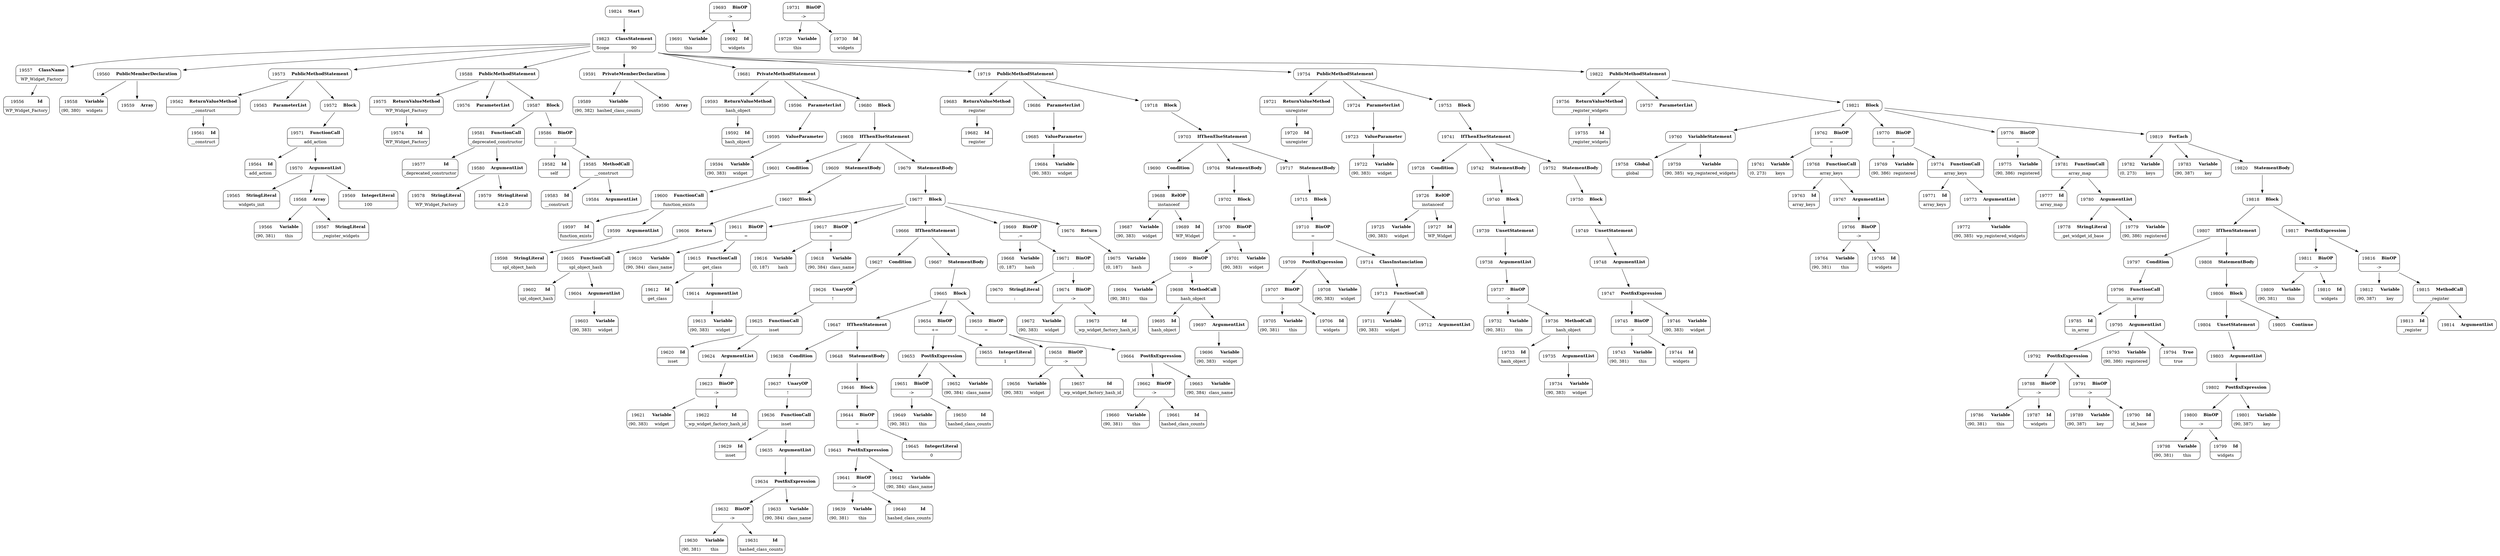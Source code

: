 digraph ast {
node [shape=none];
19556 [label=<<TABLE border='1' cellspacing='0' cellpadding='10' style='rounded' ><TR><TD border='0'>19556</TD><TD border='0'><B>Id</B></TD></TR><HR/><TR><TD border='0' cellpadding='5' colspan='2'>WP_Widget_Factory</TD></TR></TABLE>>];
19557 [label=<<TABLE border='1' cellspacing='0' cellpadding='10' style='rounded' ><TR><TD border='0'>19557</TD><TD border='0'><B>ClassName</B></TD></TR><HR/><TR><TD border='0' cellpadding='5' colspan='2'>WP_Widget_Factory</TD></TR></TABLE>>];
19557 -> 19556 [weight=2];
19558 [label=<<TABLE border='1' cellspacing='0' cellpadding='10' style='rounded' ><TR><TD border='0'>19558</TD><TD border='0'><B>Variable</B></TD></TR><HR/><TR><TD border='0' cellpadding='5'>(90, 380)</TD><TD border='0' cellpadding='5'>widgets</TD></TR></TABLE>>];
19559 [label=<<TABLE border='1' cellspacing='0' cellpadding='10' style='rounded' ><TR><TD border='0'>19559</TD><TD border='0'><B>Array</B></TD></TR></TABLE>>];
19560 [label=<<TABLE border='1' cellspacing='0' cellpadding='10' style='rounded' ><TR><TD border='0'>19560</TD><TD border='0'><B>PublicMemberDeclaration</B></TD></TR></TABLE>>];
19560 -> 19558 [weight=2];
19560 -> 19559 [weight=2];
19561 [label=<<TABLE border='1' cellspacing='0' cellpadding='10' style='rounded' ><TR><TD border='0'>19561</TD><TD border='0'><B>Id</B></TD></TR><HR/><TR><TD border='0' cellpadding='5' colspan='2'>__construct</TD></TR></TABLE>>];
19562 [label=<<TABLE border='1' cellspacing='0' cellpadding='10' style='rounded' ><TR><TD border='0'>19562</TD><TD border='0'><B>ReturnValueMethod</B></TD></TR><HR/><TR><TD border='0' cellpadding='5' colspan='2'>__construct</TD></TR></TABLE>>];
19562 -> 19561 [weight=2];
19563 [label=<<TABLE border='1' cellspacing='0' cellpadding='10' style='rounded' ><TR><TD border='0'>19563</TD><TD border='0'><B>ParameterList</B></TD></TR></TABLE>>];
19564 [label=<<TABLE border='1' cellspacing='0' cellpadding='10' style='rounded' ><TR><TD border='0'>19564</TD><TD border='0'><B>Id</B></TD></TR><HR/><TR><TD border='0' cellpadding='5' colspan='2'>add_action</TD></TR></TABLE>>];
19565 [label=<<TABLE border='1' cellspacing='0' cellpadding='10' style='rounded' ><TR><TD border='0'>19565</TD><TD border='0'><B>StringLiteral</B></TD></TR><HR/><TR><TD border='0' cellpadding='5' colspan='2'>widgets_init</TD></TR></TABLE>>];
19566 [label=<<TABLE border='1' cellspacing='0' cellpadding='10' style='rounded' ><TR><TD border='0'>19566</TD><TD border='0'><B>Variable</B></TD></TR><HR/><TR><TD border='0' cellpadding='5'>(90, 381)</TD><TD border='0' cellpadding='5'>this</TD></TR></TABLE>>];
19567 [label=<<TABLE border='1' cellspacing='0' cellpadding='10' style='rounded' ><TR><TD border='0'>19567</TD><TD border='0'><B>StringLiteral</B></TD></TR><HR/><TR><TD border='0' cellpadding='5' colspan='2'>_register_widgets</TD></TR></TABLE>>];
19568 [label=<<TABLE border='1' cellspacing='0' cellpadding='10' style='rounded' ><TR><TD border='0'>19568</TD><TD border='0'><B>Array</B></TD></TR></TABLE>>];
19568 -> 19566 [weight=2];
19568 -> 19567 [weight=2];
19569 [label=<<TABLE border='1' cellspacing='0' cellpadding='10' style='rounded' ><TR><TD border='0'>19569</TD><TD border='0'><B>IntegerLiteral</B></TD></TR><HR/><TR><TD border='0' cellpadding='5' colspan='2'>100</TD></TR></TABLE>>];
19570 [label=<<TABLE border='1' cellspacing='0' cellpadding='10' style='rounded' ><TR><TD border='0'>19570</TD><TD border='0'><B>ArgumentList</B></TD></TR></TABLE>>];
19570 -> 19565 [weight=2];
19570 -> 19568 [weight=2];
19570 -> 19569 [weight=2];
19571 [label=<<TABLE border='1' cellspacing='0' cellpadding='10' style='rounded' ><TR><TD border='0'>19571</TD><TD border='0'><B>FunctionCall</B></TD></TR><HR/><TR><TD border='0' cellpadding='5' colspan='2'>add_action</TD></TR></TABLE>>];
19571 -> 19564 [weight=2];
19571 -> 19570 [weight=2];
19572 [label=<<TABLE border='1' cellspacing='0' cellpadding='10' style='rounded' ><TR><TD border='0'>19572</TD><TD border='0'><B>Block</B></TD></TR></TABLE>>];
19572 -> 19571 [weight=2];
19573 [label=<<TABLE border='1' cellspacing='0' cellpadding='10' style='rounded' ><TR><TD border='0'>19573</TD><TD border='0'><B>PublicMethodStatement</B></TD></TR></TABLE>>];
19573 -> 19562 [weight=2];
19573 -> 19563 [weight=2];
19573 -> 19572 [weight=2];
19574 [label=<<TABLE border='1' cellspacing='0' cellpadding='10' style='rounded' ><TR><TD border='0'>19574</TD><TD border='0'><B>Id</B></TD></TR><HR/><TR><TD border='0' cellpadding='5' colspan='2'>WP_Widget_Factory</TD></TR></TABLE>>];
19575 [label=<<TABLE border='1' cellspacing='0' cellpadding='10' style='rounded' ><TR><TD border='0'>19575</TD><TD border='0'><B>ReturnValueMethod</B></TD></TR><HR/><TR><TD border='0' cellpadding='5' colspan='2'>WP_Widget_Factory</TD></TR></TABLE>>];
19575 -> 19574 [weight=2];
19576 [label=<<TABLE border='1' cellspacing='0' cellpadding='10' style='rounded' ><TR><TD border='0'>19576</TD><TD border='0'><B>ParameterList</B></TD></TR></TABLE>>];
19577 [label=<<TABLE border='1' cellspacing='0' cellpadding='10' style='rounded' ><TR><TD border='0'>19577</TD><TD border='0'><B>Id</B></TD></TR><HR/><TR><TD border='0' cellpadding='5' colspan='2'>_deprecated_constructor</TD></TR></TABLE>>];
19578 [label=<<TABLE border='1' cellspacing='0' cellpadding='10' style='rounded' ><TR><TD border='0'>19578</TD><TD border='0'><B>StringLiteral</B></TD></TR><HR/><TR><TD border='0' cellpadding='5' colspan='2'>WP_Widget_Factory</TD></TR></TABLE>>];
19579 [label=<<TABLE border='1' cellspacing='0' cellpadding='10' style='rounded' ><TR><TD border='0'>19579</TD><TD border='0'><B>StringLiteral</B></TD></TR><HR/><TR><TD border='0' cellpadding='5' colspan='2'>4.2.0</TD></TR></TABLE>>];
19580 [label=<<TABLE border='1' cellspacing='0' cellpadding='10' style='rounded' ><TR><TD border='0'>19580</TD><TD border='0'><B>ArgumentList</B></TD></TR></TABLE>>];
19580 -> 19578 [weight=2];
19580 -> 19579 [weight=2];
19581 [label=<<TABLE border='1' cellspacing='0' cellpadding='10' style='rounded' ><TR><TD border='0'>19581</TD><TD border='0'><B>FunctionCall</B></TD></TR><HR/><TR><TD border='0' cellpadding='5' colspan='2'>_deprecated_constructor</TD></TR></TABLE>>];
19581 -> 19577 [weight=2];
19581 -> 19580 [weight=2];
19582 [label=<<TABLE border='1' cellspacing='0' cellpadding='10' style='rounded' ><TR><TD border='0'>19582</TD><TD border='0'><B>Id</B></TD></TR><HR/><TR><TD border='0' cellpadding='5' colspan='2'>self</TD></TR></TABLE>>];
19583 [label=<<TABLE border='1' cellspacing='0' cellpadding='10' style='rounded' ><TR><TD border='0'>19583</TD><TD border='0'><B>Id</B></TD></TR><HR/><TR><TD border='0' cellpadding='5' colspan='2'>__construct</TD></TR></TABLE>>];
19584 [label=<<TABLE border='1' cellspacing='0' cellpadding='10' style='rounded' ><TR><TD border='0'>19584</TD><TD border='0'><B>ArgumentList</B></TD></TR></TABLE>>];
19585 [label=<<TABLE border='1' cellspacing='0' cellpadding='10' style='rounded' ><TR><TD border='0'>19585</TD><TD border='0'><B>MethodCall</B></TD></TR><HR/><TR><TD border='0' cellpadding='5' colspan='2'>__construct</TD></TR></TABLE>>];
19585 -> 19583 [weight=2];
19585 -> 19584 [weight=2];
19586 [label=<<TABLE border='1' cellspacing='0' cellpadding='10' style='rounded' ><TR><TD border='0'>19586</TD><TD border='0'><B>BinOP</B></TD></TR><HR/><TR><TD border='0' cellpadding='5' colspan='2'>::</TD></TR></TABLE>>];
19586 -> 19582 [weight=2];
19586 -> 19585 [weight=2];
19587 [label=<<TABLE border='1' cellspacing='0' cellpadding='10' style='rounded' ><TR><TD border='0'>19587</TD><TD border='0'><B>Block</B></TD></TR></TABLE>>];
19587 -> 19581 [weight=2];
19587 -> 19586 [weight=2];
19588 [label=<<TABLE border='1' cellspacing='0' cellpadding='10' style='rounded' ><TR><TD border='0'>19588</TD><TD border='0'><B>PublicMethodStatement</B></TD></TR></TABLE>>];
19588 -> 19575 [weight=2];
19588 -> 19576 [weight=2];
19588 -> 19587 [weight=2];
19589 [label=<<TABLE border='1' cellspacing='0' cellpadding='10' style='rounded' ><TR><TD border='0'>19589</TD><TD border='0'><B>Variable</B></TD></TR><HR/><TR><TD border='0' cellpadding='5'>(90, 382)</TD><TD border='0' cellpadding='5'>hashed_class_counts</TD></TR></TABLE>>];
19590 [label=<<TABLE border='1' cellspacing='0' cellpadding='10' style='rounded' ><TR><TD border='0'>19590</TD><TD border='0'><B>Array</B></TD></TR></TABLE>>];
19591 [label=<<TABLE border='1' cellspacing='0' cellpadding='10' style='rounded' ><TR><TD border='0'>19591</TD><TD border='0'><B>PrivateMemberDeclaration</B></TD></TR></TABLE>>];
19591 -> 19589 [weight=2];
19591 -> 19590 [weight=2];
19592 [label=<<TABLE border='1' cellspacing='0' cellpadding='10' style='rounded' ><TR><TD border='0'>19592</TD><TD border='0'><B>Id</B></TD></TR><HR/><TR><TD border='0' cellpadding='5' colspan='2'>hash_object</TD></TR></TABLE>>];
19593 [label=<<TABLE border='1' cellspacing='0' cellpadding='10' style='rounded' ><TR><TD border='0'>19593</TD><TD border='0'><B>ReturnValueMethod</B></TD></TR><HR/><TR><TD border='0' cellpadding='5' colspan='2'>hash_object</TD></TR></TABLE>>];
19593 -> 19592 [weight=2];
19594 [label=<<TABLE border='1' cellspacing='0' cellpadding='10' style='rounded' ><TR><TD border='0'>19594</TD><TD border='0'><B>Variable</B></TD></TR><HR/><TR><TD border='0' cellpadding='5'>(90, 383)</TD><TD border='0' cellpadding='5'>widget</TD></TR></TABLE>>];
19595 [label=<<TABLE border='1' cellspacing='0' cellpadding='10' style='rounded' ><TR><TD border='0'>19595</TD><TD border='0'><B>ValueParameter</B></TD></TR></TABLE>>];
19595 -> 19594 [weight=2];
19596 [label=<<TABLE border='1' cellspacing='0' cellpadding='10' style='rounded' ><TR><TD border='0'>19596</TD><TD border='0'><B>ParameterList</B></TD></TR></TABLE>>];
19596 -> 19595 [weight=2];
19597 [label=<<TABLE border='1' cellspacing='0' cellpadding='10' style='rounded' ><TR><TD border='0'>19597</TD><TD border='0'><B>Id</B></TD></TR><HR/><TR><TD border='0' cellpadding='5' colspan='2'>function_exists</TD></TR></TABLE>>];
19598 [label=<<TABLE border='1' cellspacing='0' cellpadding='10' style='rounded' ><TR><TD border='0'>19598</TD><TD border='0'><B>StringLiteral</B></TD></TR><HR/><TR><TD border='0' cellpadding='5' colspan='2'>spl_object_hash</TD></TR></TABLE>>];
19599 [label=<<TABLE border='1' cellspacing='0' cellpadding='10' style='rounded' ><TR><TD border='0'>19599</TD><TD border='0'><B>ArgumentList</B></TD></TR></TABLE>>];
19599 -> 19598 [weight=2];
19600 [label=<<TABLE border='1' cellspacing='0' cellpadding='10' style='rounded' ><TR><TD border='0'>19600</TD><TD border='0'><B>FunctionCall</B></TD></TR><HR/><TR><TD border='0' cellpadding='5' colspan='2'>function_exists</TD></TR></TABLE>>];
19600 -> 19597 [weight=2];
19600 -> 19599 [weight=2];
19601 [label=<<TABLE border='1' cellspacing='0' cellpadding='10' style='rounded' ><TR><TD border='0'>19601</TD><TD border='0'><B>Condition</B></TD></TR></TABLE>>];
19601 -> 19600 [weight=2];
19602 [label=<<TABLE border='1' cellspacing='0' cellpadding='10' style='rounded' ><TR><TD border='0'>19602</TD><TD border='0'><B>Id</B></TD></TR><HR/><TR><TD border='0' cellpadding='5' colspan='2'>spl_object_hash</TD></TR></TABLE>>];
19603 [label=<<TABLE border='1' cellspacing='0' cellpadding='10' style='rounded' ><TR><TD border='0'>19603</TD><TD border='0'><B>Variable</B></TD></TR><HR/><TR><TD border='0' cellpadding='5'>(90, 383)</TD><TD border='0' cellpadding='5'>widget</TD></TR></TABLE>>];
19604 [label=<<TABLE border='1' cellspacing='0' cellpadding='10' style='rounded' ><TR><TD border='0'>19604</TD><TD border='0'><B>ArgumentList</B></TD></TR></TABLE>>];
19604 -> 19603 [weight=2];
19605 [label=<<TABLE border='1' cellspacing='0' cellpadding='10' style='rounded' ><TR><TD border='0'>19605</TD><TD border='0'><B>FunctionCall</B></TD></TR><HR/><TR><TD border='0' cellpadding='5' colspan='2'>spl_object_hash</TD></TR></TABLE>>];
19605 -> 19602 [weight=2];
19605 -> 19604 [weight=2];
19606 [label=<<TABLE border='1' cellspacing='0' cellpadding='10' style='rounded' ><TR><TD border='0'>19606</TD><TD border='0'><B>Return</B></TD></TR></TABLE>>];
19606 -> 19605 [weight=2];
19607 [label=<<TABLE border='1' cellspacing='0' cellpadding='10' style='rounded' ><TR><TD border='0'>19607</TD><TD border='0'><B>Block</B></TD></TR></TABLE>>];
19607 -> 19606 [weight=2];
19608 [label=<<TABLE border='1' cellspacing='0' cellpadding='10' style='rounded' ><TR><TD border='0'>19608</TD><TD border='0'><B>IfThenElseStatement</B></TD></TR></TABLE>>];
19608 -> 19601 [weight=2];
19608 -> 19609 [weight=2];
19608 -> 19679 [weight=2];
19609 [label=<<TABLE border='1' cellspacing='0' cellpadding='10' style='rounded' ><TR><TD border='0'>19609</TD><TD border='0'><B>StatementBody</B></TD></TR></TABLE>>];
19609 -> 19607 [weight=2];
19610 [label=<<TABLE border='1' cellspacing='0' cellpadding='10' style='rounded' ><TR><TD border='0'>19610</TD><TD border='0'><B>Variable</B></TD></TR><HR/><TR><TD border='0' cellpadding='5'>(90, 384)</TD><TD border='0' cellpadding='5'>class_name</TD></TR></TABLE>>];
19611 [label=<<TABLE border='1' cellspacing='0' cellpadding='10' style='rounded' ><TR><TD border='0'>19611</TD><TD border='0'><B>BinOP</B></TD></TR><HR/><TR><TD border='0' cellpadding='5' colspan='2'>=</TD></TR></TABLE>>];
19611 -> 19610 [weight=2];
19611 -> 19615 [weight=2];
19612 [label=<<TABLE border='1' cellspacing='0' cellpadding='10' style='rounded' ><TR><TD border='0'>19612</TD><TD border='0'><B>Id</B></TD></TR><HR/><TR><TD border='0' cellpadding='5' colspan='2'>get_class</TD></TR></TABLE>>];
19613 [label=<<TABLE border='1' cellspacing='0' cellpadding='10' style='rounded' ><TR><TD border='0'>19613</TD><TD border='0'><B>Variable</B></TD></TR><HR/><TR><TD border='0' cellpadding='5'>(90, 383)</TD><TD border='0' cellpadding='5'>widget</TD></TR></TABLE>>];
19614 [label=<<TABLE border='1' cellspacing='0' cellpadding='10' style='rounded' ><TR><TD border='0'>19614</TD><TD border='0'><B>ArgumentList</B></TD></TR></TABLE>>];
19614 -> 19613 [weight=2];
19615 [label=<<TABLE border='1' cellspacing='0' cellpadding='10' style='rounded' ><TR><TD border='0'>19615</TD><TD border='0'><B>FunctionCall</B></TD></TR><HR/><TR><TD border='0' cellpadding='5' colspan='2'>get_class</TD></TR></TABLE>>];
19615 -> 19612 [weight=2];
19615 -> 19614 [weight=2];
19616 [label=<<TABLE border='1' cellspacing='0' cellpadding='10' style='rounded' ><TR><TD border='0'>19616</TD><TD border='0'><B>Variable</B></TD></TR><HR/><TR><TD border='0' cellpadding='5'>(0, 187)</TD><TD border='0' cellpadding='5'>hash</TD></TR></TABLE>>];
19617 [label=<<TABLE border='1' cellspacing='0' cellpadding='10' style='rounded' ><TR><TD border='0'>19617</TD><TD border='0'><B>BinOP</B></TD></TR><HR/><TR><TD border='0' cellpadding='5' colspan='2'>=</TD></TR></TABLE>>];
19617 -> 19616 [weight=2];
19617 -> 19618 [weight=2];
19618 [label=<<TABLE border='1' cellspacing='0' cellpadding='10' style='rounded' ><TR><TD border='0'>19618</TD><TD border='0'><B>Variable</B></TD></TR><HR/><TR><TD border='0' cellpadding='5'>(90, 384)</TD><TD border='0' cellpadding='5'>class_name</TD></TR></TABLE>>];
19620 [label=<<TABLE border='1' cellspacing='0' cellpadding='10' style='rounded' ><TR><TD border='0'>19620</TD><TD border='0'><B>Id</B></TD></TR><HR/><TR><TD border='0' cellpadding='5' colspan='2'>isset</TD></TR></TABLE>>];
19621 [label=<<TABLE border='1' cellspacing='0' cellpadding='10' style='rounded' ><TR><TD border='0'>19621</TD><TD border='0'><B>Variable</B></TD></TR><HR/><TR><TD border='0' cellpadding='5'>(90, 383)</TD><TD border='0' cellpadding='5'>widget</TD></TR></TABLE>>];
19622 [label=<<TABLE border='1' cellspacing='0' cellpadding='10' style='rounded' ><TR><TD border='0'>19622</TD><TD border='0'><B>Id</B></TD></TR><HR/><TR><TD border='0' cellpadding='5' colspan='2'>_wp_widget_factory_hash_id</TD></TR></TABLE>>];
19623 [label=<<TABLE border='1' cellspacing='0' cellpadding='10' style='rounded' ><TR><TD border='0'>19623</TD><TD border='0'><B>BinOP</B></TD></TR><HR/><TR><TD border='0' cellpadding='5' colspan='2'>-&gt;</TD></TR></TABLE>>];
19623 -> 19621 [weight=2];
19623 -> 19622 [weight=2];
19624 [label=<<TABLE border='1' cellspacing='0' cellpadding='10' style='rounded' ><TR><TD border='0'>19624</TD><TD border='0'><B>ArgumentList</B></TD></TR></TABLE>>];
19624 -> 19623 [weight=2];
19625 [label=<<TABLE border='1' cellspacing='0' cellpadding='10' style='rounded' ><TR><TD border='0'>19625</TD><TD border='0'><B>FunctionCall</B></TD></TR><HR/><TR><TD border='0' cellpadding='5' colspan='2'>isset</TD></TR></TABLE>>];
19625 -> 19620 [weight=2];
19625 -> 19624 [weight=2];
19626 [label=<<TABLE border='1' cellspacing='0' cellpadding='10' style='rounded' ><TR><TD border='0'>19626</TD><TD border='0'><B>UnaryOP</B></TD></TR><HR/><TR><TD border='0' cellpadding='5' colspan='2'>!</TD></TR></TABLE>>];
19626 -> 19625 [weight=2];
19627 [label=<<TABLE border='1' cellspacing='0' cellpadding='10' style='rounded' ><TR><TD border='0'>19627</TD><TD border='0'><B>Condition</B></TD></TR></TABLE>>];
19627 -> 19626 [weight=2];
19629 [label=<<TABLE border='1' cellspacing='0' cellpadding='10' style='rounded' ><TR><TD border='0'>19629</TD><TD border='0'><B>Id</B></TD></TR><HR/><TR><TD border='0' cellpadding='5' colspan='2'>isset</TD></TR></TABLE>>];
19630 [label=<<TABLE border='1' cellspacing='0' cellpadding='10' style='rounded' ><TR><TD border='0'>19630</TD><TD border='0'><B>Variable</B></TD></TR><HR/><TR><TD border='0' cellpadding='5'>(90, 381)</TD><TD border='0' cellpadding='5'>this</TD></TR></TABLE>>];
19631 [label=<<TABLE border='1' cellspacing='0' cellpadding='10' style='rounded' ><TR><TD border='0'>19631</TD><TD border='0'><B>Id</B></TD></TR><HR/><TR><TD border='0' cellpadding='5' colspan='2'>hashed_class_counts</TD></TR></TABLE>>];
19632 [label=<<TABLE border='1' cellspacing='0' cellpadding='10' style='rounded' ><TR><TD border='0'>19632</TD><TD border='0'><B>BinOP</B></TD></TR><HR/><TR><TD border='0' cellpadding='5' colspan='2'>-&gt;</TD></TR></TABLE>>];
19632 -> 19630 [weight=2];
19632 -> 19631 [weight=2];
19633 [label=<<TABLE border='1' cellspacing='0' cellpadding='10' style='rounded' ><TR><TD border='0'>19633</TD><TD border='0'><B>Variable</B></TD></TR><HR/><TR><TD border='0' cellpadding='5'>(90, 384)</TD><TD border='0' cellpadding='5'>class_name</TD></TR></TABLE>>];
19634 [label=<<TABLE border='1' cellspacing='0' cellpadding='10' style='rounded' ><TR><TD border='0'>19634</TD><TD border='0'><B>PostfixExpression</B></TD></TR></TABLE>>];
19634 -> 19632 [weight=2];
19634 -> 19633 [weight=2];
19635 [label=<<TABLE border='1' cellspacing='0' cellpadding='10' style='rounded' ><TR><TD border='0'>19635</TD><TD border='0'><B>ArgumentList</B></TD></TR></TABLE>>];
19635 -> 19634 [weight=2];
19636 [label=<<TABLE border='1' cellspacing='0' cellpadding='10' style='rounded' ><TR><TD border='0'>19636</TD><TD border='0'><B>FunctionCall</B></TD></TR><HR/><TR><TD border='0' cellpadding='5' colspan='2'>isset</TD></TR></TABLE>>];
19636 -> 19629 [weight=2];
19636 -> 19635 [weight=2];
19637 [label=<<TABLE border='1' cellspacing='0' cellpadding='10' style='rounded' ><TR><TD border='0'>19637</TD><TD border='0'><B>UnaryOP</B></TD></TR><HR/><TR><TD border='0' cellpadding='5' colspan='2'>!</TD></TR></TABLE>>];
19637 -> 19636 [weight=2];
19638 [label=<<TABLE border='1' cellspacing='0' cellpadding='10' style='rounded' ><TR><TD border='0'>19638</TD><TD border='0'><B>Condition</B></TD></TR></TABLE>>];
19638 -> 19637 [weight=2];
19639 [label=<<TABLE border='1' cellspacing='0' cellpadding='10' style='rounded' ><TR><TD border='0'>19639</TD><TD border='0'><B>Variable</B></TD></TR><HR/><TR><TD border='0' cellpadding='5'>(90, 381)</TD><TD border='0' cellpadding='5'>this</TD></TR></TABLE>>];
19640 [label=<<TABLE border='1' cellspacing='0' cellpadding='10' style='rounded' ><TR><TD border='0'>19640</TD><TD border='0'><B>Id</B></TD></TR><HR/><TR><TD border='0' cellpadding='5' colspan='2'>hashed_class_counts</TD></TR></TABLE>>];
19641 [label=<<TABLE border='1' cellspacing='0' cellpadding='10' style='rounded' ><TR><TD border='0'>19641</TD><TD border='0'><B>BinOP</B></TD></TR><HR/><TR><TD border='0' cellpadding='5' colspan='2'>-&gt;</TD></TR></TABLE>>];
19641 -> 19639 [weight=2];
19641 -> 19640 [weight=2];
19642 [label=<<TABLE border='1' cellspacing='0' cellpadding='10' style='rounded' ><TR><TD border='0'>19642</TD><TD border='0'><B>Variable</B></TD></TR><HR/><TR><TD border='0' cellpadding='5'>(90, 384)</TD><TD border='0' cellpadding='5'>class_name</TD></TR></TABLE>>];
19643 [label=<<TABLE border='1' cellspacing='0' cellpadding='10' style='rounded' ><TR><TD border='0'>19643</TD><TD border='0'><B>PostfixExpression</B></TD></TR></TABLE>>];
19643 -> 19641 [weight=2];
19643 -> 19642 [weight=2];
19644 [label=<<TABLE border='1' cellspacing='0' cellpadding='10' style='rounded' ><TR><TD border='0'>19644</TD><TD border='0'><B>BinOP</B></TD></TR><HR/><TR><TD border='0' cellpadding='5' colspan='2'>=</TD></TR></TABLE>>];
19644 -> 19643 [weight=2];
19644 -> 19645 [weight=2];
19645 [label=<<TABLE border='1' cellspacing='0' cellpadding='10' style='rounded' ><TR><TD border='0'>19645</TD><TD border='0'><B>IntegerLiteral</B></TD></TR><HR/><TR><TD border='0' cellpadding='5' colspan='2'>0</TD></TR></TABLE>>];
19646 [label=<<TABLE border='1' cellspacing='0' cellpadding='10' style='rounded' ><TR><TD border='0'>19646</TD><TD border='0'><B>Block</B></TD></TR></TABLE>>];
19646 -> 19644 [weight=2];
19647 [label=<<TABLE border='1' cellspacing='0' cellpadding='10' style='rounded' ><TR><TD border='0'>19647</TD><TD border='0'><B>IfThenStatement</B></TD></TR></TABLE>>];
19647 -> 19638 [weight=2];
19647 -> 19648 [weight=2];
19648 [label=<<TABLE border='1' cellspacing='0' cellpadding='10' style='rounded' ><TR><TD border='0'>19648</TD><TD border='0'><B>StatementBody</B></TD></TR></TABLE>>];
19648 -> 19646 [weight=2];
19649 [label=<<TABLE border='1' cellspacing='0' cellpadding='10' style='rounded' ><TR><TD border='0'>19649</TD><TD border='0'><B>Variable</B></TD></TR><HR/><TR><TD border='0' cellpadding='5'>(90, 381)</TD><TD border='0' cellpadding='5'>this</TD></TR></TABLE>>];
19650 [label=<<TABLE border='1' cellspacing='0' cellpadding='10' style='rounded' ><TR><TD border='0'>19650</TD><TD border='0'><B>Id</B></TD></TR><HR/><TR><TD border='0' cellpadding='5' colspan='2'>hashed_class_counts</TD></TR></TABLE>>];
19651 [label=<<TABLE border='1' cellspacing='0' cellpadding='10' style='rounded' ><TR><TD border='0'>19651</TD><TD border='0'><B>BinOP</B></TD></TR><HR/><TR><TD border='0' cellpadding='5' colspan='2'>-&gt;</TD></TR></TABLE>>];
19651 -> 19649 [weight=2];
19651 -> 19650 [weight=2];
19652 [label=<<TABLE border='1' cellspacing='0' cellpadding='10' style='rounded' ><TR><TD border='0'>19652</TD><TD border='0'><B>Variable</B></TD></TR><HR/><TR><TD border='0' cellpadding='5'>(90, 384)</TD><TD border='0' cellpadding='5'>class_name</TD></TR></TABLE>>];
19653 [label=<<TABLE border='1' cellspacing='0' cellpadding='10' style='rounded' ><TR><TD border='0'>19653</TD><TD border='0'><B>PostfixExpression</B></TD></TR></TABLE>>];
19653 -> 19651 [weight=2];
19653 -> 19652 [weight=2];
19654 [label=<<TABLE border='1' cellspacing='0' cellpadding='10' style='rounded' ><TR><TD border='0'>19654</TD><TD border='0'><B>BinOP</B></TD></TR><HR/><TR><TD border='0' cellpadding='5' colspan='2'>+=</TD></TR></TABLE>>];
19654 -> 19653 [weight=2];
19654 -> 19655 [weight=2];
19655 [label=<<TABLE border='1' cellspacing='0' cellpadding='10' style='rounded' ><TR><TD border='0'>19655</TD><TD border='0'><B>IntegerLiteral</B></TD></TR><HR/><TR><TD border='0' cellpadding='5' colspan='2'>1</TD></TR></TABLE>>];
19656 [label=<<TABLE border='1' cellspacing='0' cellpadding='10' style='rounded' ><TR><TD border='0'>19656</TD><TD border='0'><B>Variable</B></TD></TR><HR/><TR><TD border='0' cellpadding='5'>(90, 383)</TD><TD border='0' cellpadding='5'>widget</TD></TR></TABLE>>];
19657 [label=<<TABLE border='1' cellspacing='0' cellpadding='10' style='rounded' ><TR><TD border='0'>19657</TD><TD border='0'><B>Id</B></TD></TR><HR/><TR><TD border='0' cellpadding='5' colspan='2'>_wp_widget_factory_hash_id</TD></TR></TABLE>>];
19658 [label=<<TABLE border='1' cellspacing='0' cellpadding='10' style='rounded' ><TR><TD border='0'>19658</TD><TD border='0'><B>BinOP</B></TD></TR><HR/><TR><TD border='0' cellpadding='5' colspan='2'>-&gt;</TD></TR></TABLE>>];
19658 -> 19656 [weight=2];
19658 -> 19657 [weight=2];
19659 [label=<<TABLE border='1' cellspacing='0' cellpadding='10' style='rounded' ><TR><TD border='0'>19659</TD><TD border='0'><B>BinOP</B></TD></TR><HR/><TR><TD border='0' cellpadding='5' colspan='2'>=</TD></TR></TABLE>>];
19659 -> 19658 [weight=2];
19659 -> 19664 [weight=2];
19660 [label=<<TABLE border='1' cellspacing='0' cellpadding='10' style='rounded' ><TR><TD border='0'>19660</TD><TD border='0'><B>Variable</B></TD></TR><HR/><TR><TD border='0' cellpadding='5'>(90, 381)</TD><TD border='0' cellpadding='5'>this</TD></TR></TABLE>>];
19661 [label=<<TABLE border='1' cellspacing='0' cellpadding='10' style='rounded' ><TR><TD border='0'>19661</TD><TD border='0'><B>Id</B></TD></TR><HR/><TR><TD border='0' cellpadding='5' colspan='2'>hashed_class_counts</TD></TR></TABLE>>];
19662 [label=<<TABLE border='1' cellspacing='0' cellpadding='10' style='rounded' ><TR><TD border='0'>19662</TD><TD border='0'><B>BinOP</B></TD></TR><HR/><TR><TD border='0' cellpadding='5' colspan='2'>-&gt;</TD></TR></TABLE>>];
19662 -> 19660 [weight=2];
19662 -> 19661 [weight=2];
19663 [label=<<TABLE border='1' cellspacing='0' cellpadding='10' style='rounded' ><TR><TD border='0'>19663</TD><TD border='0'><B>Variable</B></TD></TR><HR/><TR><TD border='0' cellpadding='5'>(90, 384)</TD><TD border='0' cellpadding='5'>class_name</TD></TR></TABLE>>];
19664 [label=<<TABLE border='1' cellspacing='0' cellpadding='10' style='rounded' ><TR><TD border='0'>19664</TD><TD border='0'><B>PostfixExpression</B></TD></TR></TABLE>>];
19664 -> 19662 [weight=2];
19664 -> 19663 [weight=2];
19665 [label=<<TABLE border='1' cellspacing='0' cellpadding='10' style='rounded' ><TR><TD border='0'>19665</TD><TD border='0'><B>Block</B></TD></TR></TABLE>>];
19665 -> 19647 [weight=2];
19665 -> 19654 [weight=2];
19665 -> 19659 [weight=2];
19666 [label=<<TABLE border='1' cellspacing='0' cellpadding='10' style='rounded' ><TR><TD border='0'>19666</TD><TD border='0'><B>IfThenStatement</B></TD></TR></TABLE>>];
19666 -> 19627 [weight=2];
19666 -> 19667 [weight=2];
19667 [label=<<TABLE border='1' cellspacing='0' cellpadding='10' style='rounded' ><TR><TD border='0'>19667</TD><TD border='0'><B>StatementBody</B></TD></TR></TABLE>>];
19667 -> 19665 [weight=2];
19668 [label=<<TABLE border='1' cellspacing='0' cellpadding='10' style='rounded' ><TR><TD border='0'>19668</TD><TD border='0'><B>Variable</B></TD></TR><HR/><TR><TD border='0' cellpadding='5'>(0, 187)</TD><TD border='0' cellpadding='5'>hash</TD></TR></TABLE>>];
19669 [label=<<TABLE border='1' cellspacing='0' cellpadding='10' style='rounded' ><TR><TD border='0'>19669</TD><TD border='0'><B>BinOP</B></TD></TR><HR/><TR><TD border='0' cellpadding='5' colspan='2'>.=</TD></TR></TABLE>>];
19669 -> 19668 [weight=2];
19669 -> 19671 [weight=2];
19670 [label=<<TABLE border='1' cellspacing='0' cellpadding='10' style='rounded' ><TR><TD border='0'>19670</TD><TD border='0'><B>StringLiteral</B></TD></TR><HR/><TR><TD border='0' cellpadding='5' colspan='2'>:</TD></TR></TABLE>>];
19671 [label=<<TABLE border='1' cellspacing='0' cellpadding='10' style='rounded' ><TR><TD border='0'>19671</TD><TD border='0'><B>BinOP</B></TD></TR><HR/><TR><TD border='0' cellpadding='5' colspan='2'>.</TD></TR></TABLE>>];
19671 -> 19670 [weight=2];
19671 -> 19674 [weight=2];
19672 [label=<<TABLE border='1' cellspacing='0' cellpadding='10' style='rounded' ><TR><TD border='0'>19672</TD><TD border='0'><B>Variable</B></TD></TR><HR/><TR><TD border='0' cellpadding='5'>(90, 383)</TD><TD border='0' cellpadding='5'>widget</TD></TR></TABLE>>];
19673 [label=<<TABLE border='1' cellspacing='0' cellpadding='10' style='rounded' ><TR><TD border='0'>19673</TD><TD border='0'><B>Id</B></TD></TR><HR/><TR><TD border='0' cellpadding='5' colspan='2'>_wp_widget_factory_hash_id</TD></TR></TABLE>>];
19674 [label=<<TABLE border='1' cellspacing='0' cellpadding='10' style='rounded' ><TR><TD border='0'>19674</TD><TD border='0'><B>BinOP</B></TD></TR><HR/><TR><TD border='0' cellpadding='5' colspan='2'>-&gt;</TD></TR></TABLE>>];
19674 -> 19672 [weight=2];
19674 -> 19673 [weight=2];
19675 [label=<<TABLE border='1' cellspacing='0' cellpadding='10' style='rounded' ><TR><TD border='0'>19675</TD><TD border='0'><B>Variable</B></TD></TR><HR/><TR><TD border='0' cellpadding='5'>(0, 187)</TD><TD border='0' cellpadding='5'>hash</TD></TR></TABLE>>];
19676 [label=<<TABLE border='1' cellspacing='0' cellpadding='10' style='rounded' ><TR><TD border='0'>19676</TD><TD border='0'><B>Return</B></TD></TR></TABLE>>];
19676 -> 19675 [weight=2];
19677 [label=<<TABLE border='1' cellspacing='0' cellpadding='10' style='rounded' ><TR><TD border='0'>19677</TD><TD border='0'><B>Block</B></TD></TR></TABLE>>];
19677 -> 19611 [weight=2];
19677 -> 19617 [weight=2];
19677 -> 19666 [weight=2];
19677 -> 19669 [weight=2];
19677 -> 19676 [weight=2];
19679 [label=<<TABLE border='1' cellspacing='0' cellpadding='10' style='rounded' ><TR><TD border='0'>19679</TD><TD border='0'><B>StatementBody</B></TD></TR></TABLE>>];
19679 -> 19677 [weight=2];
19680 [label=<<TABLE border='1' cellspacing='0' cellpadding='10' style='rounded' ><TR><TD border='0'>19680</TD><TD border='0'><B>Block</B></TD></TR></TABLE>>];
19680 -> 19608 [weight=2];
19681 [label=<<TABLE border='1' cellspacing='0' cellpadding='10' style='rounded' ><TR><TD border='0'>19681</TD><TD border='0'><B>PrivateMethodStatement</B></TD></TR></TABLE>>];
19681 -> 19593 [weight=2];
19681 -> 19596 [weight=2];
19681 -> 19680 [weight=2];
19682 [label=<<TABLE border='1' cellspacing='0' cellpadding='10' style='rounded' ><TR><TD border='0'>19682</TD><TD border='0'><B>Id</B></TD></TR><HR/><TR><TD border='0' cellpadding='5' colspan='2'>register</TD></TR></TABLE>>];
19683 [label=<<TABLE border='1' cellspacing='0' cellpadding='10' style='rounded' ><TR><TD border='0'>19683</TD><TD border='0'><B>ReturnValueMethod</B></TD></TR><HR/><TR><TD border='0' cellpadding='5' colspan='2'>register</TD></TR></TABLE>>];
19683 -> 19682 [weight=2];
19684 [label=<<TABLE border='1' cellspacing='0' cellpadding='10' style='rounded' ><TR><TD border='0'>19684</TD><TD border='0'><B>Variable</B></TD></TR><HR/><TR><TD border='0' cellpadding='5'>(90, 383)</TD><TD border='0' cellpadding='5'>widget</TD></TR></TABLE>>];
19685 [label=<<TABLE border='1' cellspacing='0' cellpadding='10' style='rounded' ><TR><TD border='0'>19685</TD><TD border='0'><B>ValueParameter</B></TD></TR></TABLE>>];
19685 -> 19684 [weight=2];
19686 [label=<<TABLE border='1' cellspacing='0' cellpadding='10' style='rounded' ><TR><TD border='0'>19686</TD><TD border='0'><B>ParameterList</B></TD></TR></TABLE>>];
19686 -> 19685 [weight=2];
19687 [label=<<TABLE border='1' cellspacing='0' cellpadding='10' style='rounded' ><TR><TD border='0'>19687</TD><TD border='0'><B>Variable</B></TD></TR><HR/><TR><TD border='0' cellpadding='5'>(90, 383)</TD><TD border='0' cellpadding='5'>widget</TD></TR></TABLE>>];
19688 [label=<<TABLE border='1' cellspacing='0' cellpadding='10' style='rounded' ><TR><TD border='0'>19688</TD><TD border='0'><B>RelOP</B></TD></TR><HR/><TR><TD border='0' cellpadding='5' colspan='2'>instanceof</TD></TR></TABLE>>];
19688 -> 19687 [weight=2];
19688 -> 19689 [weight=2];
19689 [label=<<TABLE border='1' cellspacing='0' cellpadding='10' style='rounded' ><TR><TD border='0'>19689</TD><TD border='0'><B>Id</B></TD></TR><HR/><TR><TD border='0' cellpadding='5' colspan='2'>WP_Widget</TD></TR></TABLE>>];
19690 [label=<<TABLE border='1' cellspacing='0' cellpadding='10' style='rounded' ><TR><TD border='0'>19690</TD><TD border='0'><B>Condition</B></TD></TR></TABLE>>];
19690 -> 19688 [weight=2];
19691 [label=<<TABLE border='1' cellspacing='0' cellpadding='10' style='rounded' ><TR><TD border='0'>19691</TD><TD border='0'><B>Variable</B></TD></TR><HR/><TR><TD border='0' cellpadding='5' colspan='2'>this</TD></TR></TABLE>>];
19692 [label=<<TABLE border='1' cellspacing='0' cellpadding='10' style='rounded' ><TR><TD border='0'>19692</TD><TD border='0'><B>Id</B></TD></TR><HR/><TR><TD border='0' cellpadding='5' colspan='2'>widgets</TD></TR></TABLE>>];
19693 [label=<<TABLE border='1' cellspacing='0' cellpadding='10' style='rounded' ><TR><TD border='0'>19693</TD><TD border='0'><B>BinOP</B></TD></TR><HR/><TR><TD border='0' cellpadding='5' colspan='2'>-&gt;</TD></TR></TABLE>>];
19693 -> 19691 [weight=2];
19693 -> 19692 [weight=2];
19694 [label=<<TABLE border='1' cellspacing='0' cellpadding='10' style='rounded' ><TR><TD border='0'>19694</TD><TD border='0'><B>Variable</B></TD></TR><HR/><TR><TD border='0' cellpadding='5'>(90, 381)</TD><TD border='0' cellpadding='5'>this</TD></TR></TABLE>>];
19695 [label=<<TABLE border='1' cellspacing='0' cellpadding='10' style='rounded' ><TR><TD border='0'>19695</TD><TD border='0'><B>Id</B></TD></TR><HR/><TR><TD border='0' cellpadding='5' colspan='2'>hash_object</TD></TR></TABLE>>];
19696 [label=<<TABLE border='1' cellspacing='0' cellpadding='10' style='rounded' ><TR><TD border='0'>19696</TD><TD border='0'><B>Variable</B></TD></TR><HR/><TR><TD border='0' cellpadding='5'>(90, 383)</TD><TD border='0' cellpadding='5'>widget</TD></TR></TABLE>>];
19697 [label=<<TABLE border='1' cellspacing='0' cellpadding='10' style='rounded' ><TR><TD border='0'>19697</TD><TD border='0'><B>ArgumentList</B></TD></TR></TABLE>>];
19697 -> 19696 [weight=2];
19698 [label=<<TABLE border='1' cellspacing='0' cellpadding='10' style='rounded' ><TR><TD border='0'>19698</TD><TD border='0'><B>MethodCall</B></TD></TR><HR/><TR><TD border='0' cellpadding='5' colspan='2'>hash_object</TD></TR></TABLE>>];
19698 -> 19695 [weight=2];
19698 -> 19697 [weight=2];
19699 [label=<<TABLE border='1' cellspacing='0' cellpadding='10' style='rounded' ><TR><TD border='0'>19699</TD><TD border='0'><B>BinOP</B></TD></TR><HR/><TR><TD border='0' cellpadding='5' colspan='2'>-&gt;</TD></TR></TABLE>>];
19699 -> 19694 [weight=2];
19699 -> 19698 [weight=2];
19700 [label=<<TABLE border='1' cellspacing='0' cellpadding='10' style='rounded' ><TR><TD border='0'>19700</TD><TD border='0'><B>BinOP</B></TD></TR><HR/><TR><TD border='0' cellpadding='5' colspan='2'>=</TD></TR></TABLE>>];
19700 -> 19699 [weight=2];
19700 -> 19701 [weight=2];
19701 [label=<<TABLE border='1' cellspacing='0' cellpadding='10' style='rounded' ><TR><TD border='0'>19701</TD><TD border='0'><B>Variable</B></TD></TR><HR/><TR><TD border='0' cellpadding='5'>(90, 383)</TD><TD border='0' cellpadding='5'>widget</TD></TR></TABLE>>];
19702 [label=<<TABLE border='1' cellspacing='0' cellpadding='10' style='rounded' ><TR><TD border='0'>19702</TD><TD border='0'><B>Block</B></TD></TR></TABLE>>];
19702 -> 19700 [weight=2];
19703 [label=<<TABLE border='1' cellspacing='0' cellpadding='10' style='rounded' ><TR><TD border='0'>19703</TD><TD border='0'><B>IfThenElseStatement</B></TD></TR></TABLE>>];
19703 -> 19690 [weight=2];
19703 -> 19704 [weight=2];
19703 -> 19717 [weight=2];
19704 [label=<<TABLE border='1' cellspacing='0' cellpadding='10' style='rounded' ><TR><TD border='0'>19704</TD><TD border='0'><B>StatementBody</B></TD></TR></TABLE>>];
19704 -> 19702 [weight=2];
19705 [label=<<TABLE border='1' cellspacing='0' cellpadding='10' style='rounded' ><TR><TD border='0'>19705</TD><TD border='0'><B>Variable</B></TD></TR><HR/><TR><TD border='0' cellpadding='5'>(90, 381)</TD><TD border='0' cellpadding='5'>this</TD></TR></TABLE>>];
19706 [label=<<TABLE border='1' cellspacing='0' cellpadding='10' style='rounded' ><TR><TD border='0'>19706</TD><TD border='0'><B>Id</B></TD></TR><HR/><TR><TD border='0' cellpadding='5' colspan='2'>widgets</TD></TR></TABLE>>];
19707 [label=<<TABLE border='1' cellspacing='0' cellpadding='10' style='rounded' ><TR><TD border='0'>19707</TD><TD border='0'><B>BinOP</B></TD></TR><HR/><TR><TD border='0' cellpadding='5' colspan='2'>-&gt;</TD></TR></TABLE>>];
19707 -> 19705 [weight=2];
19707 -> 19706 [weight=2];
19708 [label=<<TABLE border='1' cellspacing='0' cellpadding='10' style='rounded' ><TR><TD border='0'>19708</TD><TD border='0'><B>Variable</B></TD></TR><HR/><TR><TD border='0' cellpadding='5'>(90, 383)</TD><TD border='0' cellpadding='5'>widget</TD></TR></TABLE>>];
19709 [label=<<TABLE border='1' cellspacing='0' cellpadding='10' style='rounded' ><TR><TD border='0'>19709</TD><TD border='0'><B>PostfixExpression</B></TD></TR></TABLE>>];
19709 -> 19707 [weight=2];
19709 -> 19708 [weight=2];
19710 [label=<<TABLE border='1' cellspacing='0' cellpadding='10' style='rounded' ><TR><TD border='0'>19710</TD><TD border='0'><B>BinOP</B></TD></TR><HR/><TR><TD border='0' cellpadding='5' colspan='2'>=</TD></TR></TABLE>>];
19710 -> 19709 [weight=2];
19710 -> 19714 [weight=2];
19711 [label=<<TABLE border='1' cellspacing='0' cellpadding='10' style='rounded' ><TR><TD border='0'>19711</TD><TD border='0'><B>Variable</B></TD></TR><HR/><TR><TD border='0' cellpadding='5'>(90, 383)</TD><TD border='0' cellpadding='5'>widget</TD></TR></TABLE>>];
19712 [label=<<TABLE border='1' cellspacing='0' cellpadding='10' style='rounded' ><TR><TD border='0'>19712</TD><TD border='0'><B>ArgumentList</B></TD></TR></TABLE>>];
19713 [label=<<TABLE border='1' cellspacing='0' cellpadding='10' style='rounded' ><TR><TD border='0'>19713</TD><TD border='0'><B>FunctionCall</B></TD></TR></TABLE>>];
19713 -> 19711 [weight=2];
19713 -> 19712 [weight=2];
19714 [label=<<TABLE border='1' cellspacing='0' cellpadding='10' style='rounded' ><TR><TD border='0'>19714</TD><TD border='0'><B>ClassInstanciation</B></TD></TR></TABLE>>];
19714 -> 19713 [weight=2];
19715 [label=<<TABLE border='1' cellspacing='0' cellpadding='10' style='rounded' ><TR><TD border='0'>19715</TD><TD border='0'><B>Block</B></TD></TR></TABLE>>];
19715 -> 19710 [weight=2];
19717 [label=<<TABLE border='1' cellspacing='0' cellpadding='10' style='rounded' ><TR><TD border='0'>19717</TD><TD border='0'><B>StatementBody</B></TD></TR></TABLE>>];
19717 -> 19715 [weight=2];
19718 [label=<<TABLE border='1' cellspacing='0' cellpadding='10' style='rounded' ><TR><TD border='0'>19718</TD><TD border='0'><B>Block</B></TD></TR></TABLE>>];
19718 -> 19703 [weight=2];
19719 [label=<<TABLE border='1' cellspacing='0' cellpadding='10' style='rounded' ><TR><TD border='0'>19719</TD><TD border='0'><B>PublicMethodStatement</B></TD></TR></TABLE>>];
19719 -> 19683 [weight=2];
19719 -> 19686 [weight=2];
19719 -> 19718 [weight=2];
19720 [label=<<TABLE border='1' cellspacing='0' cellpadding='10' style='rounded' ><TR><TD border='0'>19720</TD><TD border='0'><B>Id</B></TD></TR><HR/><TR><TD border='0' cellpadding='5' colspan='2'>unregister</TD></TR></TABLE>>];
19721 [label=<<TABLE border='1' cellspacing='0' cellpadding='10' style='rounded' ><TR><TD border='0'>19721</TD><TD border='0'><B>ReturnValueMethod</B></TD></TR><HR/><TR><TD border='0' cellpadding='5' colspan='2'>unregister</TD></TR></TABLE>>];
19721 -> 19720 [weight=2];
19722 [label=<<TABLE border='1' cellspacing='0' cellpadding='10' style='rounded' ><TR><TD border='0'>19722</TD><TD border='0'><B>Variable</B></TD></TR><HR/><TR><TD border='0' cellpadding='5'>(90, 383)</TD><TD border='0' cellpadding='5'>widget</TD></TR></TABLE>>];
19723 [label=<<TABLE border='1' cellspacing='0' cellpadding='10' style='rounded' ><TR><TD border='0'>19723</TD><TD border='0'><B>ValueParameter</B></TD></TR></TABLE>>];
19723 -> 19722 [weight=2];
19724 [label=<<TABLE border='1' cellspacing='0' cellpadding='10' style='rounded' ><TR><TD border='0'>19724</TD><TD border='0'><B>ParameterList</B></TD></TR></TABLE>>];
19724 -> 19723 [weight=2];
19725 [label=<<TABLE border='1' cellspacing='0' cellpadding='10' style='rounded' ><TR><TD border='0'>19725</TD><TD border='0'><B>Variable</B></TD></TR><HR/><TR><TD border='0' cellpadding='5'>(90, 383)</TD><TD border='0' cellpadding='5'>widget</TD></TR></TABLE>>];
19726 [label=<<TABLE border='1' cellspacing='0' cellpadding='10' style='rounded' ><TR><TD border='0'>19726</TD><TD border='0'><B>RelOP</B></TD></TR><HR/><TR><TD border='0' cellpadding='5' colspan='2'>instanceof</TD></TR></TABLE>>];
19726 -> 19725 [weight=2];
19726 -> 19727 [weight=2];
19727 [label=<<TABLE border='1' cellspacing='0' cellpadding='10' style='rounded' ><TR><TD border='0'>19727</TD><TD border='0'><B>Id</B></TD></TR><HR/><TR><TD border='0' cellpadding='5' colspan='2'>WP_Widget</TD></TR></TABLE>>];
19728 [label=<<TABLE border='1' cellspacing='0' cellpadding='10' style='rounded' ><TR><TD border='0'>19728</TD><TD border='0'><B>Condition</B></TD></TR></TABLE>>];
19728 -> 19726 [weight=2];
19729 [label=<<TABLE border='1' cellspacing='0' cellpadding='10' style='rounded' ><TR><TD border='0'>19729</TD><TD border='0'><B>Variable</B></TD></TR><HR/><TR><TD border='0' cellpadding='5' colspan='2'>this</TD></TR></TABLE>>];
19730 [label=<<TABLE border='1' cellspacing='0' cellpadding='10' style='rounded' ><TR><TD border='0'>19730</TD><TD border='0'><B>Id</B></TD></TR><HR/><TR><TD border='0' cellpadding='5' colspan='2'>widgets</TD></TR></TABLE>>];
19731 [label=<<TABLE border='1' cellspacing='0' cellpadding='10' style='rounded' ><TR><TD border='0'>19731</TD><TD border='0'><B>BinOP</B></TD></TR><HR/><TR><TD border='0' cellpadding='5' colspan='2'>-&gt;</TD></TR></TABLE>>];
19731 -> 19729 [weight=2];
19731 -> 19730 [weight=2];
19732 [label=<<TABLE border='1' cellspacing='0' cellpadding='10' style='rounded' ><TR><TD border='0'>19732</TD><TD border='0'><B>Variable</B></TD></TR><HR/><TR><TD border='0' cellpadding='5'>(90, 381)</TD><TD border='0' cellpadding='5'>this</TD></TR></TABLE>>];
19733 [label=<<TABLE border='1' cellspacing='0' cellpadding='10' style='rounded' ><TR><TD border='0'>19733</TD><TD border='0'><B>Id</B></TD></TR><HR/><TR><TD border='0' cellpadding='5' colspan='2'>hash_object</TD></TR></TABLE>>];
19734 [label=<<TABLE border='1' cellspacing='0' cellpadding='10' style='rounded' ><TR><TD border='0'>19734</TD><TD border='0'><B>Variable</B></TD></TR><HR/><TR><TD border='0' cellpadding='5'>(90, 383)</TD><TD border='0' cellpadding='5'>widget</TD></TR></TABLE>>];
19735 [label=<<TABLE border='1' cellspacing='0' cellpadding='10' style='rounded' ><TR><TD border='0'>19735</TD><TD border='0'><B>ArgumentList</B></TD></TR></TABLE>>];
19735 -> 19734 [weight=2];
19736 [label=<<TABLE border='1' cellspacing='0' cellpadding='10' style='rounded' ><TR><TD border='0'>19736</TD><TD border='0'><B>MethodCall</B></TD></TR><HR/><TR><TD border='0' cellpadding='5' colspan='2'>hash_object</TD></TR></TABLE>>];
19736 -> 19733 [weight=2];
19736 -> 19735 [weight=2];
19737 [label=<<TABLE border='1' cellspacing='0' cellpadding='10' style='rounded' ><TR><TD border='0'>19737</TD><TD border='0'><B>BinOP</B></TD></TR><HR/><TR><TD border='0' cellpadding='5' colspan='2'>-&gt;</TD></TR></TABLE>>];
19737 -> 19732 [weight=2];
19737 -> 19736 [weight=2];
19738 [label=<<TABLE border='1' cellspacing='0' cellpadding='10' style='rounded' ><TR><TD border='0'>19738</TD><TD border='0'><B>ArgumentList</B></TD></TR></TABLE>>];
19738 -> 19737 [weight=2];
19739 [label=<<TABLE border='1' cellspacing='0' cellpadding='10' style='rounded' ><TR><TD border='0'>19739</TD><TD border='0'><B>UnsetStatement</B></TD></TR></TABLE>>];
19739 -> 19738 [weight=2];
19740 [label=<<TABLE border='1' cellspacing='0' cellpadding='10' style='rounded' ><TR><TD border='0'>19740</TD><TD border='0'><B>Block</B></TD></TR></TABLE>>];
19740 -> 19739 [weight=2];
19741 [label=<<TABLE border='1' cellspacing='0' cellpadding='10' style='rounded' ><TR><TD border='0'>19741</TD><TD border='0'><B>IfThenElseStatement</B></TD></TR></TABLE>>];
19741 -> 19728 [weight=2];
19741 -> 19742 [weight=2];
19741 -> 19752 [weight=2];
19742 [label=<<TABLE border='1' cellspacing='0' cellpadding='10' style='rounded' ><TR><TD border='0'>19742</TD><TD border='0'><B>StatementBody</B></TD></TR></TABLE>>];
19742 -> 19740 [weight=2];
19743 [label=<<TABLE border='1' cellspacing='0' cellpadding='10' style='rounded' ><TR><TD border='0'>19743</TD><TD border='0'><B>Variable</B></TD></TR><HR/><TR><TD border='0' cellpadding='5'>(90, 381)</TD><TD border='0' cellpadding='5'>this</TD></TR></TABLE>>];
19744 [label=<<TABLE border='1' cellspacing='0' cellpadding='10' style='rounded' ><TR><TD border='0'>19744</TD><TD border='0'><B>Id</B></TD></TR><HR/><TR><TD border='0' cellpadding='5' colspan='2'>widgets</TD></TR></TABLE>>];
19745 [label=<<TABLE border='1' cellspacing='0' cellpadding='10' style='rounded' ><TR><TD border='0'>19745</TD><TD border='0'><B>BinOP</B></TD></TR><HR/><TR><TD border='0' cellpadding='5' colspan='2'>-&gt;</TD></TR></TABLE>>];
19745 -> 19743 [weight=2];
19745 -> 19744 [weight=2];
19746 [label=<<TABLE border='1' cellspacing='0' cellpadding='10' style='rounded' ><TR><TD border='0'>19746</TD><TD border='0'><B>Variable</B></TD></TR><HR/><TR><TD border='0' cellpadding='5'>(90, 383)</TD><TD border='0' cellpadding='5'>widget</TD></TR></TABLE>>];
19747 [label=<<TABLE border='1' cellspacing='0' cellpadding='10' style='rounded' ><TR><TD border='0'>19747</TD><TD border='0'><B>PostfixExpression</B></TD></TR></TABLE>>];
19747 -> 19745 [weight=2];
19747 -> 19746 [weight=2];
19748 [label=<<TABLE border='1' cellspacing='0' cellpadding='10' style='rounded' ><TR><TD border='0'>19748</TD><TD border='0'><B>ArgumentList</B></TD></TR></TABLE>>];
19748 -> 19747 [weight=2];
19749 [label=<<TABLE border='1' cellspacing='0' cellpadding='10' style='rounded' ><TR><TD border='0'>19749</TD><TD border='0'><B>UnsetStatement</B></TD></TR></TABLE>>];
19749 -> 19748 [weight=2];
19750 [label=<<TABLE border='1' cellspacing='0' cellpadding='10' style='rounded' ><TR><TD border='0'>19750</TD><TD border='0'><B>Block</B></TD></TR></TABLE>>];
19750 -> 19749 [weight=2];
19752 [label=<<TABLE border='1' cellspacing='0' cellpadding='10' style='rounded' ><TR><TD border='0'>19752</TD><TD border='0'><B>StatementBody</B></TD></TR></TABLE>>];
19752 -> 19750 [weight=2];
19753 [label=<<TABLE border='1' cellspacing='0' cellpadding='10' style='rounded' ><TR><TD border='0'>19753</TD><TD border='0'><B>Block</B></TD></TR></TABLE>>];
19753 -> 19741 [weight=2];
19754 [label=<<TABLE border='1' cellspacing='0' cellpadding='10' style='rounded' ><TR><TD border='0'>19754</TD><TD border='0'><B>PublicMethodStatement</B></TD></TR></TABLE>>];
19754 -> 19721 [weight=2];
19754 -> 19724 [weight=2];
19754 -> 19753 [weight=2];
19755 [label=<<TABLE border='1' cellspacing='0' cellpadding='10' style='rounded' ><TR><TD border='0'>19755</TD><TD border='0'><B>Id</B></TD></TR><HR/><TR><TD border='0' cellpadding='5' colspan='2'>_register_widgets</TD></TR></TABLE>>];
19756 [label=<<TABLE border='1' cellspacing='0' cellpadding='10' style='rounded' ><TR><TD border='0'>19756</TD><TD border='0'><B>ReturnValueMethod</B></TD></TR><HR/><TR><TD border='0' cellpadding='5' colspan='2'>_register_widgets</TD></TR></TABLE>>];
19756 -> 19755 [weight=2];
19757 [label=<<TABLE border='1' cellspacing='0' cellpadding='10' style='rounded' ><TR><TD border='0'>19757</TD><TD border='0'><B>ParameterList</B></TD></TR></TABLE>>];
19758 [label=<<TABLE border='1' cellspacing='0' cellpadding='10' style='rounded' ><TR><TD border='0'>19758</TD><TD border='0'><B>Global</B></TD></TR><HR/><TR><TD border='0' cellpadding='5' colspan='2'>global</TD></TR></TABLE>>];
19759 [label=<<TABLE border='1' cellspacing='0' cellpadding='10' style='rounded' ><TR><TD border='0'>19759</TD><TD border='0'><B>Variable</B></TD></TR><HR/><TR><TD border='0' cellpadding='5'>(90, 385)</TD><TD border='0' cellpadding='5'>wp_registered_widgets</TD></TR></TABLE>>];
19760 [label=<<TABLE border='1' cellspacing='0' cellpadding='10' style='rounded' ><TR><TD border='0'>19760</TD><TD border='0'><B>VariableStatement</B></TD></TR></TABLE>>];
19760 -> 19758 [weight=2];
19760 -> 19759 [weight=2];
19761 [label=<<TABLE border='1' cellspacing='0' cellpadding='10' style='rounded' ><TR><TD border='0'>19761</TD><TD border='0'><B>Variable</B></TD></TR><HR/><TR><TD border='0' cellpadding='5'>(0, 273)</TD><TD border='0' cellpadding='5'>keys</TD></TR></TABLE>>];
19762 [label=<<TABLE border='1' cellspacing='0' cellpadding='10' style='rounded' ><TR><TD border='0'>19762</TD><TD border='0'><B>BinOP</B></TD></TR><HR/><TR><TD border='0' cellpadding='5' colspan='2'>=</TD></TR></TABLE>>];
19762 -> 19761 [weight=2];
19762 -> 19768 [weight=2];
19763 [label=<<TABLE border='1' cellspacing='0' cellpadding='10' style='rounded' ><TR><TD border='0'>19763</TD><TD border='0'><B>Id</B></TD></TR><HR/><TR><TD border='0' cellpadding='5' colspan='2'>array_keys</TD></TR></TABLE>>];
19764 [label=<<TABLE border='1' cellspacing='0' cellpadding='10' style='rounded' ><TR><TD border='0'>19764</TD><TD border='0'><B>Variable</B></TD></TR><HR/><TR><TD border='0' cellpadding='5'>(90, 381)</TD><TD border='0' cellpadding='5'>this</TD></TR></TABLE>>];
19765 [label=<<TABLE border='1' cellspacing='0' cellpadding='10' style='rounded' ><TR><TD border='0'>19765</TD><TD border='0'><B>Id</B></TD></TR><HR/><TR><TD border='0' cellpadding='5' colspan='2'>widgets</TD></TR></TABLE>>];
19766 [label=<<TABLE border='1' cellspacing='0' cellpadding='10' style='rounded' ><TR><TD border='0'>19766</TD><TD border='0'><B>BinOP</B></TD></TR><HR/><TR><TD border='0' cellpadding='5' colspan='2'>-&gt;</TD></TR></TABLE>>];
19766 -> 19764 [weight=2];
19766 -> 19765 [weight=2];
19767 [label=<<TABLE border='1' cellspacing='0' cellpadding='10' style='rounded' ><TR><TD border='0'>19767</TD><TD border='0'><B>ArgumentList</B></TD></TR></TABLE>>];
19767 -> 19766 [weight=2];
19768 [label=<<TABLE border='1' cellspacing='0' cellpadding='10' style='rounded' ><TR><TD border='0'>19768</TD><TD border='0'><B>FunctionCall</B></TD></TR><HR/><TR><TD border='0' cellpadding='5' colspan='2'>array_keys</TD></TR></TABLE>>];
19768 -> 19763 [weight=2];
19768 -> 19767 [weight=2];
19769 [label=<<TABLE border='1' cellspacing='0' cellpadding='10' style='rounded' ><TR><TD border='0'>19769</TD><TD border='0'><B>Variable</B></TD></TR><HR/><TR><TD border='0' cellpadding='5'>(90, 386)</TD><TD border='0' cellpadding='5'>registered</TD></TR></TABLE>>];
19770 [label=<<TABLE border='1' cellspacing='0' cellpadding='10' style='rounded' ><TR><TD border='0'>19770</TD><TD border='0'><B>BinOP</B></TD></TR><HR/><TR><TD border='0' cellpadding='5' colspan='2'>=</TD></TR></TABLE>>];
19770 -> 19769 [weight=2];
19770 -> 19774 [weight=2];
19771 [label=<<TABLE border='1' cellspacing='0' cellpadding='10' style='rounded' ><TR><TD border='0'>19771</TD><TD border='0'><B>Id</B></TD></TR><HR/><TR><TD border='0' cellpadding='5' colspan='2'>array_keys</TD></TR></TABLE>>];
19772 [label=<<TABLE border='1' cellspacing='0' cellpadding='10' style='rounded' ><TR><TD border='0'>19772</TD><TD border='0'><B>Variable</B></TD></TR><HR/><TR><TD border='0' cellpadding='5'>(90, 385)</TD><TD border='0' cellpadding='5'>wp_registered_widgets</TD></TR></TABLE>>];
19773 [label=<<TABLE border='1' cellspacing='0' cellpadding='10' style='rounded' ><TR><TD border='0'>19773</TD><TD border='0'><B>ArgumentList</B></TD></TR></TABLE>>];
19773 -> 19772 [weight=2];
19774 [label=<<TABLE border='1' cellspacing='0' cellpadding='10' style='rounded' ><TR><TD border='0'>19774</TD><TD border='0'><B>FunctionCall</B></TD></TR><HR/><TR><TD border='0' cellpadding='5' colspan='2'>array_keys</TD></TR></TABLE>>];
19774 -> 19771 [weight=2];
19774 -> 19773 [weight=2];
19775 [label=<<TABLE border='1' cellspacing='0' cellpadding='10' style='rounded' ><TR><TD border='0'>19775</TD><TD border='0'><B>Variable</B></TD></TR><HR/><TR><TD border='0' cellpadding='5'>(90, 386)</TD><TD border='0' cellpadding='5'>registered</TD></TR></TABLE>>];
19776 [label=<<TABLE border='1' cellspacing='0' cellpadding='10' style='rounded' ><TR><TD border='0'>19776</TD><TD border='0'><B>BinOP</B></TD></TR><HR/><TR><TD border='0' cellpadding='5' colspan='2'>=</TD></TR></TABLE>>];
19776 -> 19775 [weight=2];
19776 -> 19781 [weight=2];
19777 [label=<<TABLE border='1' cellspacing='0' cellpadding='10' style='rounded' ><TR><TD border='0'>19777</TD><TD border='0'><B>Id</B></TD></TR><HR/><TR><TD border='0' cellpadding='5' colspan='2'>array_map</TD></TR></TABLE>>];
19778 [label=<<TABLE border='1' cellspacing='0' cellpadding='10' style='rounded' ><TR><TD border='0'>19778</TD><TD border='0'><B>StringLiteral</B></TD></TR><HR/><TR><TD border='0' cellpadding='5' colspan='2'>_get_widget_id_base</TD></TR></TABLE>>];
19779 [label=<<TABLE border='1' cellspacing='0' cellpadding='10' style='rounded' ><TR><TD border='0'>19779</TD><TD border='0'><B>Variable</B></TD></TR><HR/><TR><TD border='0' cellpadding='5'>(90, 386)</TD><TD border='0' cellpadding='5'>registered</TD></TR></TABLE>>];
19780 [label=<<TABLE border='1' cellspacing='0' cellpadding='10' style='rounded' ><TR><TD border='0'>19780</TD><TD border='0'><B>ArgumentList</B></TD></TR></TABLE>>];
19780 -> 19778 [weight=2];
19780 -> 19779 [weight=2];
19781 [label=<<TABLE border='1' cellspacing='0' cellpadding='10' style='rounded' ><TR><TD border='0'>19781</TD><TD border='0'><B>FunctionCall</B></TD></TR><HR/><TR><TD border='0' cellpadding='5' colspan='2'>array_map</TD></TR></TABLE>>];
19781 -> 19777 [weight=2];
19781 -> 19780 [weight=2];
19782 [label=<<TABLE border='1' cellspacing='0' cellpadding='10' style='rounded' ><TR><TD border='0'>19782</TD><TD border='0'><B>Variable</B></TD></TR><HR/><TR><TD border='0' cellpadding='5'>(0, 273)</TD><TD border='0' cellpadding='5'>keys</TD></TR></TABLE>>];
19783 [label=<<TABLE border='1' cellspacing='0' cellpadding='10' style='rounded' ><TR><TD border='0'>19783</TD><TD border='0'><B>Variable</B></TD></TR><HR/><TR><TD border='0' cellpadding='5'>(90, 387)</TD><TD border='0' cellpadding='5'>key</TD></TR></TABLE>>];
19785 [label=<<TABLE border='1' cellspacing='0' cellpadding='10' style='rounded' ><TR><TD border='0'>19785</TD><TD border='0'><B>Id</B></TD></TR><HR/><TR><TD border='0' cellpadding='5' colspan='2'>in_array</TD></TR></TABLE>>];
19786 [label=<<TABLE border='1' cellspacing='0' cellpadding='10' style='rounded' ><TR><TD border='0'>19786</TD><TD border='0'><B>Variable</B></TD></TR><HR/><TR><TD border='0' cellpadding='5'>(90, 381)</TD><TD border='0' cellpadding='5'>this</TD></TR></TABLE>>];
19787 [label=<<TABLE border='1' cellspacing='0' cellpadding='10' style='rounded' ><TR><TD border='0'>19787</TD><TD border='0'><B>Id</B></TD></TR><HR/><TR><TD border='0' cellpadding='5' colspan='2'>widgets</TD></TR></TABLE>>];
19788 [label=<<TABLE border='1' cellspacing='0' cellpadding='10' style='rounded' ><TR><TD border='0'>19788</TD><TD border='0'><B>BinOP</B></TD></TR><HR/><TR><TD border='0' cellpadding='5' colspan='2'>-&gt;</TD></TR></TABLE>>];
19788 -> 19786 [weight=2];
19788 -> 19787 [weight=2];
19789 [label=<<TABLE border='1' cellspacing='0' cellpadding='10' style='rounded' ><TR><TD border='0'>19789</TD><TD border='0'><B>Variable</B></TD></TR><HR/><TR><TD border='0' cellpadding='5'>(90, 387)</TD><TD border='0' cellpadding='5'>key</TD></TR></TABLE>>];
19790 [label=<<TABLE border='1' cellspacing='0' cellpadding='10' style='rounded' ><TR><TD border='0'>19790</TD><TD border='0'><B>Id</B></TD></TR><HR/><TR><TD border='0' cellpadding='5' colspan='2'>id_base</TD></TR></TABLE>>];
19791 [label=<<TABLE border='1' cellspacing='0' cellpadding='10' style='rounded' ><TR><TD border='0'>19791</TD><TD border='0'><B>BinOP</B></TD></TR><HR/><TR><TD border='0' cellpadding='5' colspan='2'>-&gt;</TD></TR></TABLE>>];
19791 -> 19789 [weight=2];
19791 -> 19790 [weight=2];
19792 [label=<<TABLE border='1' cellspacing='0' cellpadding='10' style='rounded' ><TR><TD border='0'>19792</TD><TD border='0'><B>PostfixExpression</B></TD></TR></TABLE>>];
19792 -> 19788 [weight=2];
19792 -> 19791 [weight=2];
19793 [label=<<TABLE border='1' cellspacing='0' cellpadding='10' style='rounded' ><TR><TD border='0'>19793</TD><TD border='0'><B>Variable</B></TD></TR><HR/><TR><TD border='0' cellpadding='5'>(90, 386)</TD><TD border='0' cellpadding='5'>registered</TD></TR></TABLE>>];
19794 [label=<<TABLE border='1' cellspacing='0' cellpadding='10' style='rounded' ><TR><TD border='0'>19794</TD><TD border='0'><B>True</B></TD></TR><HR/><TR><TD border='0' cellpadding='5' colspan='2'>true</TD></TR></TABLE>>];
19795 [label=<<TABLE border='1' cellspacing='0' cellpadding='10' style='rounded' ><TR><TD border='0'>19795</TD><TD border='0'><B>ArgumentList</B></TD></TR></TABLE>>];
19795 -> 19792 [weight=2];
19795 -> 19793 [weight=2];
19795 -> 19794 [weight=2];
19796 [label=<<TABLE border='1' cellspacing='0' cellpadding='10' style='rounded' ><TR><TD border='0'>19796</TD><TD border='0'><B>FunctionCall</B></TD></TR><HR/><TR><TD border='0' cellpadding='5' colspan='2'>in_array</TD></TR></TABLE>>];
19796 -> 19785 [weight=2];
19796 -> 19795 [weight=2];
19797 [label=<<TABLE border='1' cellspacing='0' cellpadding='10' style='rounded' ><TR><TD border='0'>19797</TD><TD border='0'><B>Condition</B></TD></TR></TABLE>>];
19797 -> 19796 [weight=2];
19798 [label=<<TABLE border='1' cellspacing='0' cellpadding='10' style='rounded' ><TR><TD border='0'>19798</TD><TD border='0'><B>Variable</B></TD></TR><HR/><TR><TD border='0' cellpadding='5'>(90, 381)</TD><TD border='0' cellpadding='5'>this</TD></TR></TABLE>>];
19799 [label=<<TABLE border='1' cellspacing='0' cellpadding='10' style='rounded' ><TR><TD border='0'>19799</TD><TD border='0'><B>Id</B></TD></TR><HR/><TR><TD border='0' cellpadding='5' colspan='2'>widgets</TD></TR></TABLE>>];
19800 [label=<<TABLE border='1' cellspacing='0' cellpadding='10' style='rounded' ><TR><TD border='0'>19800</TD><TD border='0'><B>BinOP</B></TD></TR><HR/><TR><TD border='0' cellpadding='5' colspan='2'>-&gt;</TD></TR></TABLE>>];
19800 -> 19798 [weight=2];
19800 -> 19799 [weight=2];
19801 [label=<<TABLE border='1' cellspacing='0' cellpadding='10' style='rounded' ><TR><TD border='0'>19801</TD><TD border='0'><B>Variable</B></TD></TR><HR/><TR><TD border='0' cellpadding='5'>(90, 387)</TD><TD border='0' cellpadding='5'>key</TD></TR></TABLE>>];
19802 [label=<<TABLE border='1' cellspacing='0' cellpadding='10' style='rounded' ><TR><TD border='0'>19802</TD><TD border='0'><B>PostfixExpression</B></TD></TR></TABLE>>];
19802 -> 19800 [weight=2];
19802 -> 19801 [weight=2];
19803 [label=<<TABLE border='1' cellspacing='0' cellpadding='10' style='rounded' ><TR><TD border='0'>19803</TD><TD border='0'><B>ArgumentList</B></TD></TR></TABLE>>];
19803 -> 19802 [weight=2];
19804 [label=<<TABLE border='1' cellspacing='0' cellpadding='10' style='rounded' ><TR><TD border='0'>19804</TD><TD border='0'><B>UnsetStatement</B></TD></TR></TABLE>>];
19804 -> 19803 [weight=2];
19805 [label=<<TABLE border='1' cellspacing='0' cellpadding='10' style='rounded' ><TR><TD border='0'>19805</TD><TD border='0'><B>Continue</B></TD></TR></TABLE>>];
19806 [label=<<TABLE border='1' cellspacing='0' cellpadding='10' style='rounded' ><TR><TD border='0'>19806</TD><TD border='0'><B>Block</B></TD></TR></TABLE>>];
19806 -> 19804 [weight=2];
19806 -> 19805 [weight=2];
19807 [label=<<TABLE border='1' cellspacing='0' cellpadding='10' style='rounded' ><TR><TD border='0'>19807</TD><TD border='0'><B>IfThenStatement</B></TD></TR></TABLE>>];
19807 -> 19797 [weight=2];
19807 -> 19808 [weight=2];
19808 [label=<<TABLE border='1' cellspacing='0' cellpadding='10' style='rounded' ><TR><TD border='0'>19808</TD><TD border='0'><B>StatementBody</B></TD></TR></TABLE>>];
19808 -> 19806 [weight=2];
19809 [label=<<TABLE border='1' cellspacing='0' cellpadding='10' style='rounded' ><TR><TD border='0'>19809</TD><TD border='0'><B>Variable</B></TD></TR><HR/><TR><TD border='0' cellpadding='5'>(90, 381)</TD><TD border='0' cellpadding='5'>this</TD></TR></TABLE>>];
19810 [label=<<TABLE border='1' cellspacing='0' cellpadding='10' style='rounded' ><TR><TD border='0'>19810</TD><TD border='0'><B>Id</B></TD></TR><HR/><TR><TD border='0' cellpadding='5' colspan='2'>widgets</TD></TR></TABLE>>];
19811 [label=<<TABLE border='1' cellspacing='0' cellpadding='10' style='rounded' ><TR><TD border='0'>19811</TD><TD border='0'><B>BinOP</B></TD></TR><HR/><TR><TD border='0' cellpadding='5' colspan='2'>-&gt;</TD></TR></TABLE>>];
19811 -> 19809 [weight=2];
19811 -> 19810 [weight=2];
19812 [label=<<TABLE border='1' cellspacing='0' cellpadding='10' style='rounded' ><TR><TD border='0'>19812</TD><TD border='0'><B>Variable</B></TD></TR><HR/><TR><TD border='0' cellpadding='5'>(90, 387)</TD><TD border='0' cellpadding='5'>key</TD></TR></TABLE>>];
19813 [label=<<TABLE border='1' cellspacing='0' cellpadding='10' style='rounded' ><TR><TD border='0'>19813</TD><TD border='0'><B>Id</B></TD></TR><HR/><TR><TD border='0' cellpadding='5' colspan='2'>_register</TD></TR></TABLE>>];
19814 [label=<<TABLE border='1' cellspacing='0' cellpadding='10' style='rounded' ><TR><TD border='0'>19814</TD><TD border='0'><B>ArgumentList</B></TD></TR></TABLE>>];
19815 [label=<<TABLE border='1' cellspacing='0' cellpadding='10' style='rounded' ><TR><TD border='0'>19815</TD><TD border='0'><B>MethodCall</B></TD></TR><HR/><TR><TD border='0' cellpadding='5' colspan='2'>_register</TD></TR></TABLE>>];
19815 -> 19813 [weight=2];
19815 -> 19814 [weight=2];
19816 [label=<<TABLE border='1' cellspacing='0' cellpadding='10' style='rounded' ><TR><TD border='0'>19816</TD><TD border='0'><B>BinOP</B></TD></TR><HR/><TR><TD border='0' cellpadding='5' colspan='2'>-&gt;</TD></TR></TABLE>>];
19816 -> 19812 [weight=2];
19816 -> 19815 [weight=2];
19817 [label=<<TABLE border='1' cellspacing='0' cellpadding='10' style='rounded' ><TR><TD border='0'>19817</TD><TD border='0'><B>PostfixExpression</B></TD></TR></TABLE>>];
19817 -> 19811 [weight=2];
19817 -> 19816 [weight=2];
19818 [label=<<TABLE border='1' cellspacing='0' cellpadding='10' style='rounded' ><TR><TD border='0'>19818</TD><TD border='0'><B>Block</B></TD></TR></TABLE>>];
19818 -> 19807 [weight=2];
19818 -> 19817 [weight=2];
19819 [label=<<TABLE border='1' cellspacing='0' cellpadding='10' style='rounded' ><TR><TD border='0'>19819</TD><TD border='0'><B>ForEach</B></TD></TR></TABLE>>];
19819 -> 19782 [weight=2];
19819 -> 19783 [weight=2];
19819 -> 19820 [weight=2];
19820 [label=<<TABLE border='1' cellspacing='0' cellpadding='10' style='rounded' ><TR><TD border='0'>19820</TD><TD border='0'><B>StatementBody</B></TD></TR></TABLE>>];
19820 -> 19818 [weight=2];
19821 [label=<<TABLE border='1' cellspacing='0' cellpadding='10' style='rounded' ><TR><TD border='0'>19821</TD><TD border='0'><B>Block</B></TD></TR></TABLE>>];
19821 -> 19760 [weight=2];
19821 -> 19762 [weight=2];
19821 -> 19770 [weight=2];
19821 -> 19776 [weight=2];
19821 -> 19819 [weight=2];
19822 [label=<<TABLE border='1' cellspacing='0' cellpadding='10' style='rounded' ><TR><TD border='0'>19822</TD><TD border='0'><B>PublicMethodStatement</B></TD></TR></TABLE>>];
19822 -> 19756 [weight=2];
19822 -> 19757 [weight=2];
19822 -> 19821 [weight=2];
19823 [label=<<TABLE border='1' cellspacing='0' cellpadding='10' style='rounded' ><TR><TD border='0'>19823</TD><TD border='0'><B>ClassStatement</B></TD></TR><HR/><TR><TD border='0' cellpadding='5'>Scope</TD><TD border='0' cellpadding='5'>90</TD></TR></TABLE>>];
19823 -> 19557 [weight=2];
19823 -> 19560 [weight=2];
19823 -> 19573 [weight=2];
19823 -> 19588 [weight=2];
19823 -> 19591 [weight=2];
19823 -> 19681 [weight=2];
19823 -> 19719 [weight=2];
19823 -> 19754 [weight=2];
19823 -> 19822 [weight=2];
19824 [label=<<TABLE border='1' cellspacing='0' cellpadding='10' style='rounded' ><TR><TD border='0'>19824</TD><TD border='0'><B>Start</B></TD></TR></TABLE>>];
19824 -> 19823 [weight=2];
}
